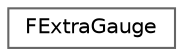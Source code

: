 digraph "Graphical Class Hierarchy"
{
 // LATEX_PDF_SIZE
  bgcolor="transparent";
  edge [fontname=Helvetica,fontsize=10,labelfontname=Helvetica,labelfontsize=10];
  node [fontname=Helvetica,fontsize=10,shape=box,height=0.2,width=0.4];
  rankdir="LR";
  Node0 [id="Node000000",label="FExtraGauge",height=0.2,width=0.4,color="grey40", fillcolor="white", style="filled",URL="$struct_f_extra_gauge.html",tooltip=" "];
}

